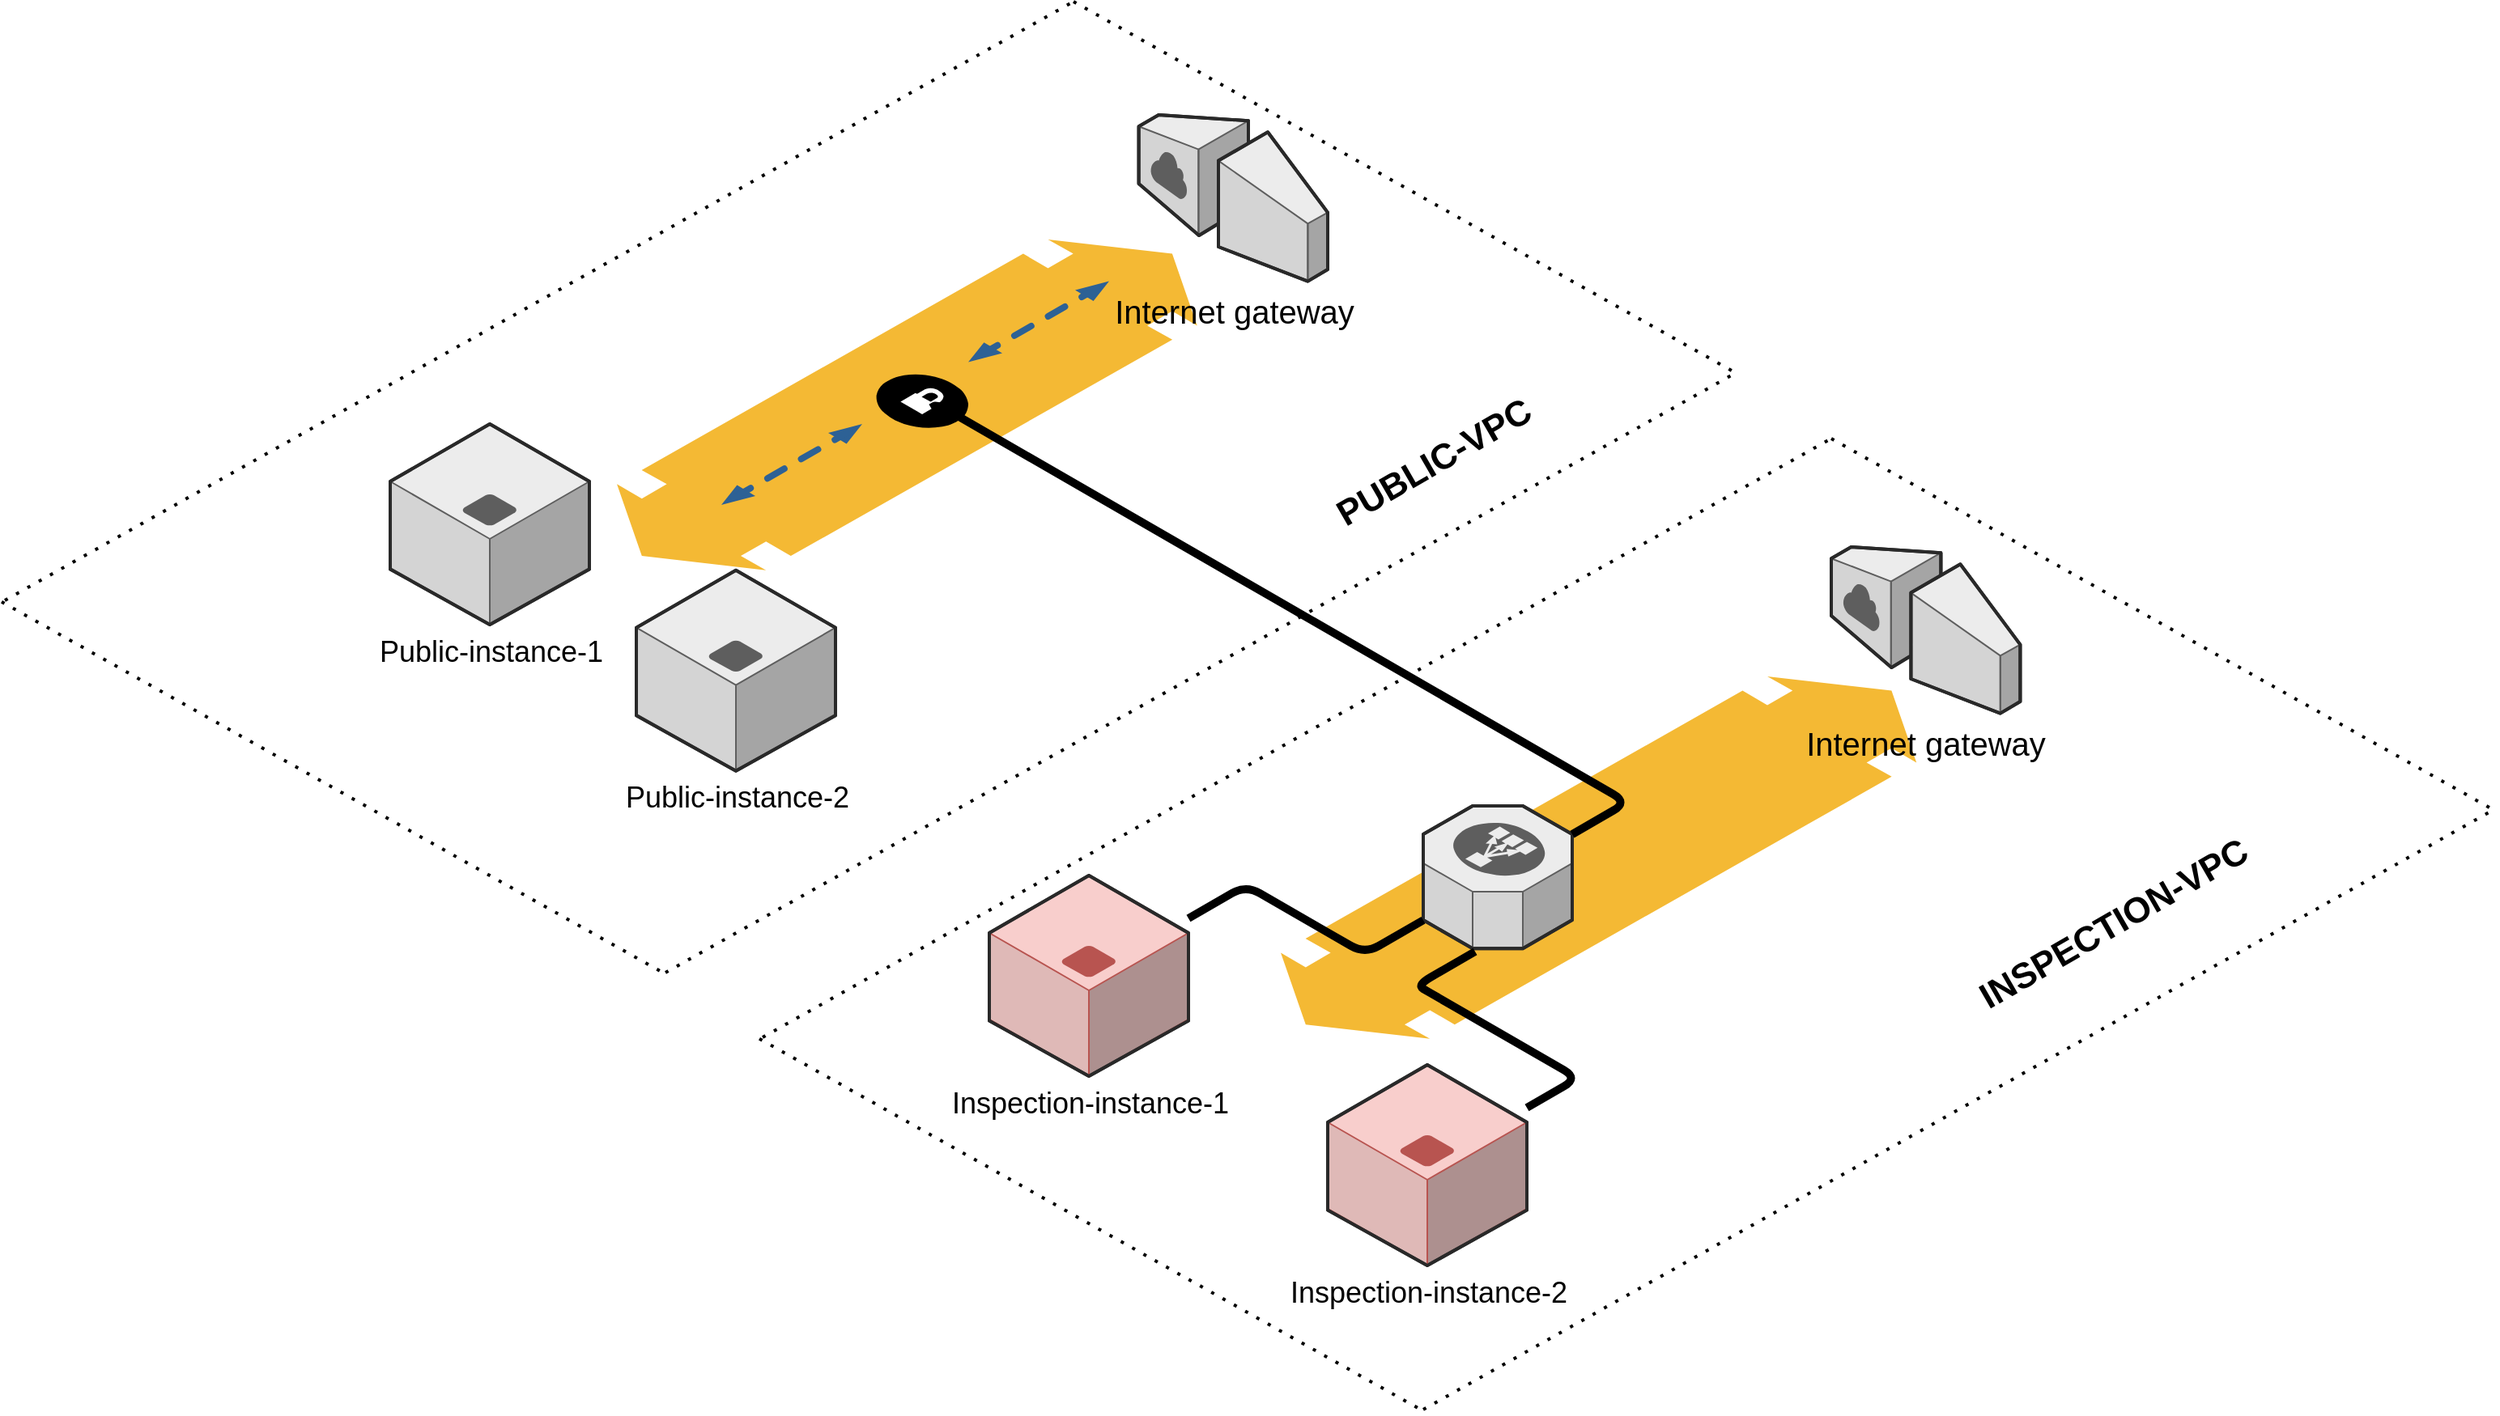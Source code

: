 <mxfile version="17.2.4" type="device" pages="2"><diagram name="Page-1" id="aaaa8250-4180-3840-79b5-4cada1eebb92"><mxGraphModel dx="1535" dy="-97" grid="1" gridSize="10" guides="1" tooltips="1" connect="1" arrows="1" fold="1" page="1" pageScale="1" pageWidth="850" pageHeight="1100" background="none" math="0" shadow="0"><root><mxCell id="0"/><mxCell id="1" parent="0"/><mxCell id="5VTDJmw6S_bQKaUSbFKP-20" value="" style="verticalLabelPosition=bottom;html=1;verticalAlign=top;strokeWidth=1;dashed=0;shape=mxgraph.aws3d.flatDoubleEdge;fillColor=#000000;aspect=fixed;rounded=1;shadow=0;comic=0;fontFamily=Verdana;fontSize=12;flipV=1;" parent="1" vertex="1"><mxGeometry x="890" y="1557" width="392.61" height="223.9" as="geometry"/></mxCell><mxCell id="5VTDJmw6S_bQKaUSbFKP-2" value="Public-instance-1" style="verticalLabelPosition=bottom;html=1;verticalAlign=top;strokeWidth=1;align=center;outlineConnect=0;dashed=0;outlineConnect=0;shape=mxgraph.aws3d.application_server;fillColor=#ECECEC;strokeColor=#5E5E5E;aspect=fixed;fontSize=18;" parent="1" vertex="1"><mxGeometry x="340" y="1401" width="123" height="124" as="geometry"/></mxCell><mxCell id="5VTDJmw6S_bQKaUSbFKP-4" value="Public-instance-2" style="verticalLabelPosition=bottom;html=1;verticalAlign=top;strokeWidth=1;align=center;outlineConnect=0;dashed=0;outlineConnect=0;shape=mxgraph.aws3d.application_server;fillColor=#ECECEC;strokeColor=#5E5E5E;aspect=fixed;fontSize=18;" parent="1" vertex="1"><mxGeometry x="492" y="1491.36" width="123" height="124" as="geometry"/></mxCell><mxCell id="5VTDJmw6S_bQKaUSbFKP-5" value="" style="verticalLabelPosition=bottom;html=1;verticalAlign=top;strokeWidth=1;align=center;outlineConnect=0;dashed=0;outlineConnect=0;shape=mxgraph.aws3d.elasticLoadBalancing;fillColor=#ECECEC;strokeColor=#5E5E5E;aspect=fixed;" parent="1" vertex="1"><mxGeometry x="978" y="1637" width="92" height="88.17" as="geometry"/></mxCell><mxCell id="5VTDJmw6S_bQKaUSbFKP-6" value="Inspection-instance-1" style="verticalLabelPosition=bottom;html=1;verticalAlign=top;strokeWidth=1;align=center;outlineConnect=0;dashed=0;outlineConnect=0;shape=mxgraph.aws3d.application_server;fillColor=#f8cecc;strokeColor=#b85450;aspect=fixed;fontSize=18;" parent="1" vertex="1"><mxGeometry x="710" y="1680" width="123" height="124" as="geometry"/></mxCell><mxCell id="5VTDJmw6S_bQKaUSbFKP-7" value="Inspection-instance-2" style="verticalLabelPosition=bottom;html=1;verticalAlign=top;strokeWidth=1;align=center;outlineConnect=0;dashed=0;outlineConnect=0;shape=mxgraph.aws3d.application_server;fillColor=#f8cecc;strokeColor=#b85450;aspect=fixed;fontSize=18;" parent="1" vertex="1"><mxGeometry x="919" y="1797" width="123" height="124" as="geometry"/></mxCell><mxCell id="5VTDJmw6S_bQKaUSbFKP-14" value="" style="verticalLabelPosition=bottom;html=1;verticalAlign=top;strokeWidth=1;dashed=0;shape=mxgraph.aws3d.flatDoubleEdge;fillColor=#000000;aspect=fixed;rounded=1;shadow=0;comic=0;fontFamily=Verdana;fontSize=12;flipV=1;" parent="1" vertex="1"><mxGeometry x="480" y="1287" width="358.35" height="204.36" as="geometry"/></mxCell><mxCell id="5VTDJmw6S_bQKaUSbFKP-13" value="Internet gateway" style="verticalLabelPosition=bottom;html=1;verticalAlign=top;strokeWidth=1;dashed=0;shape=mxgraph.aws3d.internetGateway;fillColor=#ECECEC;strokeColor=#5E5E5E;aspect=fixed;rounded=1;shadow=0;comic=0;fontSize=20;flipH=1;flipV=0;" parent="1" vertex="1"><mxGeometry x="802.3" y="1210" width="116.7" height="102.8" as="geometry"/></mxCell><mxCell id="5VTDJmw6S_bQKaUSbFKP-16" value="" style="verticalLabelPosition=bottom;html=1;verticalAlign=top;strokeWidth=1;dashed=0;shape=mxgraph.aws3d.secureConnection;fillColor=#000000;strokeColor=#ffffff;aspect=fixed;rounded=1;shadow=0;comic=0;fontSize=12" parent="1" vertex="1"><mxGeometry x="640" y="1370" width="57.0" height="34" as="geometry"/></mxCell><mxCell id="5VTDJmw6S_bQKaUSbFKP-17" value="" style="edgeStyle=isometricEdgeStyle;endArrow=none;html=1;labelBackgroundColor=none;strokeColor=#000000;strokeWidth=5;fontFamily=Verdana;fontSize=12;exitX=0.596;exitY=0.618;exitDx=0;exitDy=0;exitPerimeter=0;" parent="1" source="5VTDJmw6S_bQKaUSbFKP-16" target="5VTDJmw6S_bQKaUSbFKP-5" edge="1"><mxGeometry width="50" height="100" relative="1" as="geometry"><mxPoint x="671" y="1548.28" as="sourcePoint"/><mxPoint x="1221" y="1568.28" as="targetPoint"/><Array as="points"><mxPoint x="900" y="1517"/></Array></mxGeometry></mxCell><mxCell id="5VTDJmw6S_bQKaUSbFKP-18" value="" style="edgeStyle=isometricEdgeStyle;endArrow=none;html=1;labelBackgroundColor=none;strokeColor=#000000;strokeWidth=5;fontFamily=Verdana;fontSize=12;" parent="1" source="5VTDJmw6S_bQKaUSbFKP-6" target="5VTDJmw6S_bQKaUSbFKP-5" edge="1"><mxGeometry width="50" height="100" relative="1" as="geometry"><mxPoint x="683.972" y="1401.012" as="sourcePoint"/><mxPoint x="1080" y="1664.527" as="targetPoint"/><Array as="points"><mxPoint x="910" y="1710"/></Array></mxGeometry></mxCell><mxCell id="5VTDJmw6S_bQKaUSbFKP-19" value="" style="edgeStyle=isometricEdgeStyle;endArrow=none;html=1;labelBackgroundColor=none;strokeColor=#000000;strokeWidth=5;fontFamily=Verdana;fontSize=12;" parent="1" source="5VTDJmw6S_bQKaUSbFKP-7" edge="1"><mxGeometry width="50" height="100" relative="1" as="geometry"><mxPoint x="848.35" y="1713.493" as="sourcePoint"/><mxPoint x="1010" y="1727" as="targetPoint"/><Array as="points"><mxPoint x="990" y="1757"/><mxPoint x="1010" y="1727"/></Array></mxGeometry></mxCell><mxCell id="5VTDJmw6S_bQKaUSbFKP-21" value="Internet gateway" style="verticalLabelPosition=bottom;html=1;verticalAlign=top;strokeWidth=1;dashed=0;shape=mxgraph.aws3d.internetGateway;fillColor=#ECECEC;strokeColor=#5E5E5E;aspect=fixed;rounded=1;shadow=0;comic=0;fontSize=20;flipH=1;flipV=0;" parent="1" vertex="1"><mxGeometry x="1230" y="1477" width="116.7" height="102.8" as="geometry"/></mxCell><mxCell id="1a8abee3a6cfdf20-29" value="" style="verticalLabelPosition=bottom;html=1;verticalAlign=top;strokeWidth=1;dashed=0;shape=mxgraph.aws3d.dashedEdgeDouble;fillColor=#000000;aspect=fixed;rounded=1;shadow=0;comic=0;fontFamily=Verdana;fontSize=12;flipV=1;" parent="1" vertex="1"><mxGeometry x="544.5" y="1401" width="87" height="50" as="geometry"/></mxCell><mxCell id="5VTDJmw6S_bQKaUSbFKP-22" value="" style="verticalLabelPosition=bottom;html=1;verticalAlign=top;strokeWidth=1;dashed=0;shape=mxgraph.aws3d.dashedEdgeDouble;fillColor=#000000;aspect=fixed;rounded=1;shadow=0;comic=0;fontFamily=Verdana;fontSize=12;flipV=1;" parent="1" vertex="1"><mxGeometry x="697" y="1312.8" width="87" height="50" as="geometry"/></mxCell><mxCell id="LtFwheBrAM6dhJLCPBus-8" value="" style="group" vertex="1" connectable="0" parent="1"><mxGeometry x="568" y="1410" width="1072" height="600.9" as="geometry"/></mxCell><mxCell id="LtFwheBrAM6dhJLCPBus-1" value="" style="endArrow=none;dashed=1;html=1;dashPattern=1 3;strokeWidth=2;rounded=0;" edge="1" parent="LtFwheBrAM6dhJLCPBus-8"><mxGeometry width="50" height="50" relative="1" as="geometry"><mxPoint x="2" y="370" as="sourcePoint"/><mxPoint x="662" as="targetPoint"/></mxGeometry></mxCell><mxCell id="LtFwheBrAM6dhJLCPBus-2" value="" style="endArrow=none;dashed=1;html=1;dashPattern=1 3;strokeWidth=2;rounded=0;" edge="1" parent="LtFwheBrAM6dhJLCPBus-8"><mxGeometry width="50" height="50" relative="1" as="geometry"><mxPoint x="410" y="600" as="sourcePoint"/><mxPoint x="1070" y="230" as="targetPoint"/></mxGeometry></mxCell><mxCell id="LtFwheBrAM6dhJLCPBus-3" value="" style="endArrow=none;dashed=1;html=1;dashPattern=1 3;strokeWidth=2;rounded=0;" edge="1" parent="LtFwheBrAM6dhJLCPBus-8"><mxGeometry width="50" height="50" relative="1" as="geometry"><mxPoint y="370.9" as="sourcePoint"/><mxPoint x="410" y="600.9" as="targetPoint"/></mxGeometry></mxCell><mxCell id="LtFwheBrAM6dhJLCPBus-4" value="" style="endArrow=none;dashed=1;html=1;dashPattern=1 3;strokeWidth=2;rounded=0;" edge="1" parent="LtFwheBrAM6dhJLCPBus-8"><mxGeometry width="50" height="50" relative="1" as="geometry"><mxPoint x="662" as="sourcePoint"/><mxPoint x="1072" y="230" as="targetPoint"/></mxGeometry></mxCell><mxCell id="LtFwheBrAM6dhJLCPBus-7" value="INSPECTION-VPC" style="text;html=1;strokeColor=none;fillColor=none;align=center;verticalAlign=middle;whiteSpace=wrap;rounded=0;fontStyle=1;fontSize=22;rotation=-30;" vertex="1" parent="LtFwheBrAM6dhJLCPBus-8"><mxGeometry x="732" y="285.45" width="210" height="30" as="geometry"/></mxCell><mxCell id="LtFwheBrAM6dhJLCPBus-9" value="" style="group" vertex="1" connectable="0" parent="1"><mxGeometry x="100" y="1140" width="1072" height="600.9" as="geometry"/></mxCell><mxCell id="LtFwheBrAM6dhJLCPBus-10" value="" style="endArrow=none;dashed=1;html=1;dashPattern=1 3;strokeWidth=2;rounded=0;" edge="1" parent="LtFwheBrAM6dhJLCPBus-9"><mxGeometry width="50" height="50" relative="1" as="geometry"><mxPoint x="2" y="370" as="sourcePoint"/><mxPoint x="662" as="targetPoint"/></mxGeometry></mxCell><mxCell id="LtFwheBrAM6dhJLCPBus-11" value="" style="endArrow=none;dashed=1;html=1;dashPattern=1 3;strokeWidth=2;rounded=0;" edge="1" parent="LtFwheBrAM6dhJLCPBus-9"><mxGeometry width="50" height="50" relative="1" as="geometry"><mxPoint x="410" y="600" as="sourcePoint"/><mxPoint x="1070" y="230" as="targetPoint"/></mxGeometry></mxCell><mxCell id="LtFwheBrAM6dhJLCPBus-12" value="" style="endArrow=none;dashed=1;html=1;dashPattern=1 3;strokeWidth=2;rounded=0;" edge="1" parent="LtFwheBrAM6dhJLCPBus-9"><mxGeometry width="50" height="50" relative="1" as="geometry"><mxPoint y="370.9" as="sourcePoint"/><mxPoint x="410" y="600.9" as="targetPoint"/></mxGeometry></mxCell><mxCell id="LtFwheBrAM6dhJLCPBus-13" value="" style="endArrow=none;dashed=1;html=1;dashPattern=1 3;strokeWidth=2;rounded=0;" edge="1" parent="LtFwheBrAM6dhJLCPBus-9"><mxGeometry width="50" height="50" relative="1" as="geometry"><mxPoint x="662" as="sourcePoint"/><mxPoint x="1072" y="230" as="targetPoint"/></mxGeometry></mxCell><mxCell id="LtFwheBrAM6dhJLCPBus-14" value="PUBLIC-VPC" style="text;html=1;strokeColor=none;fillColor=none;align=center;verticalAlign=middle;whiteSpace=wrap;rounded=0;fontStyle=1;fontSize=22;rotation=-30;" vertex="1" parent="LtFwheBrAM6dhJLCPBus-9"><mxGeometry x="780" y="270" width="210" height="30" as="geometry"/></mxCell></root></mxGraphModel></diagram><diagram id="YuQuBX5lLYem-Bbz3xKx" name="Page-2"><mxGraphModel dx="2362" dy="2172" grid="1" gridSize="10" guides="1" tooltips="1" connect="1" arrows="1" fold="1" page="1" pageScale="1" pageWidth="827" pageHeight="1169" math="0" shadow="0"><root><mxCell id="0"/><mxCell id="1" parent="0"/><mxCell id="wp2nHJgDOORMX9BPJ7rd-1" value="public_vpc&lt;br&gt;10.0.10.0/24" style="sketch=0;outlineConnect=0;gradientColor=none;html=1;whiteSpace=wrap;fontSize=12;fontStyle=0;shape=mxgraph.aws4.group;grIcon=mxgraph.aws4.group_vpc;strokeColor=#879196;fillColor=none;verticalAlign=top;align=left;spacingLeft=30;fontColor=#879196;dashed=0;" parent="1" vertex="1"><mxGeometry x="20" width="420" height="350" as="geometry"/></mxCell><mxCell id="wp2nHJgDOORMX9BPJ7rd-5" value="gwlbe_subnet_1&lt;br&gt;10.0.10.128/26" style="sketch=0;outlineConnect=0;gradientColor=none;html=1;whiteSpace=wrap;fontSize=12;fontStyle=0;shape=mxgraph.aws4.group;grIcon=mxgraph.aws4.group_subnet;strokeColor=#879196;fillColor=none;verticalAlign=top;align=left;spacingLeft=30;fontColor=#879196;dashed=0;" parent="1" vertex="1"><mxGeometry x="50" y="60" width="150" height="130" as="geometry"/></mxCell><mxCell id="wp2nHJgDOORMX9BPJ7rd-10" value="inspection_vpc&lt;br&gt;192.168.10.0/24" style="sketch=0;outlineConnect=0;gradientColor=none;html=1;whiteSpace=wrap;fontSize=12;fontStyle=0;shape=mxgraph.aws4.group;grIcon=mxgraph.aws4.group_vpc;strokeColor=#879196;fillColor=none;verticalAlign=top;align=left;spacingLeft=30;fontColor=#879196;dashed=0;" parent="1" vertex="1"><mxGeometry x="465" width="400" height="350" as="geometry"/></mxCell><mxCell id="WozcAWZrw4iBYglgeXDg-14" style="rounded=0;orthogonalLoop=1;jettySize=auto;html=1;dashed=1;dashPattern=1 1;endArrow=none;endFill=0;" parent="1" source="wp2nHJgDOORMX9BPJ7rd-2" target="wp2nHJgDOORMX9BPJ7rd-64" edge="1"><mxGeometry relative="1" as="geometry"/></mxCell><mxCell id="L7NmBgtf8y2vbURWP-F0-17" style="edgeStyle=orthogonalEdgeStyle;rounded=0;orthogonalLoop=1;jettySize=auto;html=1;entryX=0.5;entryY=1;entryDx=0;entryDy=0;entryPerimeter=0;endArrow=none;endFill=0;" parent="1" source="wp2nHJgDOORMX9BPJ7rd-2" target="L7NmBgtf8y2vbURWP-F0-16" edge="1"><mxGeometry relative="1" as="geometry"/></mxCell><mxCell id="wp2nHJgDOORMX9BPJ7rd-2" value="public_subnet_1&lt;br&gt;10.0.10.0/26" style="sketch=0;outlineConnect=0;gradientColor=none;html=1;whiteSpace=wrap;fontSize=12;fontStyle=0;shape=mxgraph.aws4.group;grIcon=mxgraph.aws4.group_subnet;strokeColor=#879196;fillColor=none;verticalAlign=top;align=left;spacingLeft=30;fontColor=#879196;dashed=0;" parent="1" vertex="1"><mxGeometry x="50" y="208" width="150" height="120" as="geometry"/></mxCell><mxCell id="WozcAWZrw4iBYglgeXDg-15" style="edgeStyle=none;rounded=0;orthogonalLoop=1;jettySize=auto;html=1;entryX=0.5;entryY=0;entryDx=0;entryDy=0;dashed=1;dashPattern=1 1;endArrow=none;endFill=0;" parent="1" source="wp2nHJgDOORMX9BPJ7rd-3" target="WozcAWZrw4iBYglgeXDg-7" edge="1"><mxGeometry relative="1" as="geometry"/></mxCell><mxCell id="L7NmBgtf8y2vbURWP-F0-18" style="edgeStyle=orthogonalEdgeStyle;rounded=0;orthogonalLoop=1;jettySize=auto;html=1;entryX=0.5;entryY=1;entryDx=0;entryDy=0;entryPerimeter=0;endArrow=none;endFill=0;" parent="1" source="wp2nHJgDOORMX9BPJ7rd-3" target="L7NmBgtf8y2vbURWP-F0-16" edge="1"><mxGeometry relative="1" as="geometry"/></mxCell><mxCell id="wp2nHJgDOORMX9BPJ7rd-3" value="public_subnet_2&lt;br&gt;10.0.10.64/26" style="sketch=0;outlineConnect=0;gradientColor=none;html=1;whiteSpace=wrap;fontSize=12;fontStyle=0;shape=mxgraph.aws4.group;grIcon=mxgraph.aws4.group_subnet;strokeColor=#879196;fillColor=none;verticalAlign=top;align=left;spacingLeft=30;fontColor=#879196;dashed=0;" parent="1" vertex="1"><mxGeometry x="260" y="208" width="150" height="120" as="geometry"/></mxCell><mxCell id="wp2nHJgDOORMX9BPJ7rd-6" value="gwlbe_subnet_2&lt;br&gt;10.0.10.192/26" style="sketch=0;outlineConnect=0;gradientColor=none;html=1;whiteSpace=wrap;fontSize=12;fontStyle=0;shape=mxgraph.aws4.group;grIcon=mxgraph.aws4.group_subnet;strokeColor=#879196;fillColor=none;verticalAlign=top;align=left;spacingLeft=30;fontColor=#879196;dashed=0;" parent="1" vertex="1"><mxGeometry x="260" y="60" width="150" height="130" as="geometry"/></mxCell><mxCell id="L7NmBgtf8y2vbURWP-F0-11" style="rounded=0;orthogonalLoop=1;jettySize=auto;html=1;entryX=1;entryY=0.5;entryDx=0;entryDy=0;endArrow=none;endFill=0;dashed=1;dashPattern=1 1;" parent="1" source="wp2nHJgDOORMX9BPJ7rd-7" target="L7NmBgtf8y2vbURWP-F0-5" edge="1"><mxGeometry relative="1" as="geometry"/></mxCell><mxCell id="L7NmBgtf8y2vbURWP-F0-13" style="edgeStyle=none;rounded=0;orthogonalLoop=1;jettySize=auto;html=1;endArrow=none;endFill=0;" parent="1" source="wp2nHJgDOORMX9BPJ7rd-7" target="L7NmBgtf8y2vbURWP-F0-12" edge="1"><mxGeometry relative="1" as="geometry"/></mxCell><mxCell id="wp2nHJgDOORMX9BPJ7rd-7" value="public_vpc_igw" style="outlineConnect=0;dashed=0;verticalLabelPosition=bottom;verticalAlign=top;align=center;html=1;shape=mxgraph.aws3.internet_gateway;fillColor=#F58536;gradientColor=none;" parent="1" vertex="1"><mxGeometry x="205" y="-30" width="50" height="52" as="geometry"/></mxCell><mxCell id="wp2nHJgDOORMX9BPJ7rd-8" value="public_instance_1" style="outlineConnect=0;dashed=0;verticalLabelPosition=bottom;verticalAlign=top;align=center;html=1;shape=mxgraph.aws3.instance;fillColor=#F58534;gradientColor=none;" parent="1" vertex="1"><mxGeometry x="105" y="258" width="40" height="40" as="geometry"/></mxCell><mxCell id="wp2nHJgDOORMX9BPJ7rd-9" value="public_instance_2" style="outlineConnect=0;dashed=0;verticalLabelPosition=bottom;verticalAlign=top;align=center;html=1;shape=mxgraph.aws3.instance;fillColor=#F58534;gradientColor=none;" parent="1" vertex="1"><mxGeometry x="315" y="258" width="40" height="40" as="geometry"/></mxCell><mxCell id="wp2nHJgDOORMX9BPJ7rd-23" style="edgeStyle=orthogonalEdgeStyle;rounded=0;orthogonalLoop=1;jettySize=auto;html=1;entryX=0;entryY=0.5;entryDx=0;entryDy=0;entryPerimeter=0;endArrow=none;endFill=0;" parent="1" source="wp2nHJgDOORMX9BPJ7rd-11" target="wp2nHJgDOORMX9BPJ7rd-19" edge="1"><mxGeometry relative="1" as="geometry"/></mxCell><mxCell id="wp2nHJgDOORMX9BPJ7rd-11" value="inspection_subnet_1&lt;br&gt;192.168.10.0/26" style="sketch=0;outlineConnect=0;gradientColor=none;html=1;whiteSpace=wrap;fontSize=12;fontStyle=0;shape=mxgraph.aws4.group;grIcon=mxgraph.aws4.group_subnet;strokeColor=#879196;fillColor=none;verticalAlign=top;align=left;spacingLeft=30;fontColor=#879196;dashed=0;" parent="1" vertex="1"><mxGeometry x="490" y="208" width="160" height="120" as="geometry"/></mxCell><mxCell id="wp2nHJgDOORMX9BPJ7rd-24" style="edgeStyle=orthogonalEdgeStyle;rounded=0;orthogonalLoop=1;jettySize=auto;html=1;entryX=1;entryY=0.5;entryDx=0;entryDy=0;entryPerimeter=0;endArrow=none;endFill=0;" parent="1" source="wp2nHJgDOORMX9BPJ7rd-12" target="wp2nHJgDOORMX9BPJ7rd-19" edge="1"><mxGeometry relative="1" as="geometry"/></mxCell><mxCell id="wp2nHJgDOORMX9BPJ7rd-12" value="inspection_subnet_2&lt;br&gt;192.168.10.64/26" style="sketch=0;outlineConnect=0;gradientColor=none;html=1;whiteSpace=wrap;fontSize=12;fontStyle=0;shape=mxgraph.aws4.group;grIcon=mxgraph.aws4.group_subnet;strokeColor=#879196;fillColor=none;verticalAlign=top;align=left;spacingLeft=30;fontColor=#879196;dashed=0;" parent="1" vertex="1"><mxGeometry x="680" y="208" width="170" height="120" as="geometry"/></mxCell><mxCell id="wp2nHJgDOORMX9BPJ7rd-21" value="" style="edgeStyle=orthogonalEdgeStyle;rounded=0;orthogonalLoop=1;jettySize=auto;html=1;endArrow=none;endFill=0;" parent="1" source="wp2nHJgDOORMX9BPJ7rd-15" target="wp2nHJgDOORMX9BPJ7rd-20" edge="1"><mxGeometry relative="1" as="geometry"/></mxCell><mxCell id="wp2nHJgDOORMX9BPJ7rd-15" value="inspection_vpc_igw" style="outlineConnect=0;dashed=0;verticalLabelPosition=bottom;verticalAlign=top;align=center;html=1;shape=mxgraph.aws3.internet_gateway;fillColor=#F58536;gradientColor=none;" parent="1" vertex="1"><mxGeometry x="640" y="-30" width="50" height="52" as="geometry"/></mxCell><mxCell id="wp2nHJgDOORMX9BPJ7rd-16" value="inspection_instance_1" style="outlineConnect=0;dashed=0;verticalLabelPosition=bottom;verticalAlign=top;align=center;html=1;shape=mxgraph.aws3.instance;fillColor=#F58534;gradientColor=none;" parent="1" vertex="1"><mxGeometry x="540" y="258" width="40" height="40" as="geometry"/></mxCell><mxCell id="wp2nHJgDOORMX9BPJ7rd-17" value="inspection_instance_2" style="outlineConnect=0;dashed=0;verticalLabelPosition=bottom;verticalAlign=top;align=center;html=1;shape=mxgraph.aws3.instance;fillColor=#F58534;gradientColor=none;" parent="1" vertex="1"><mxGeometry x="760" y="258" width="40" height="40" as="geometry"/></mxCell><mxCell id="wp2nHJgDOORMX9BPJ7rd-22" style="edgeStyle=orthogonalEdgeStyle;rounded=0;orthogonalLoop=1;jettySize=auto;html=1;entryX=0.5;entryY=1;entryDx=0;entryDy=0;entryPerimeter=0;endArrow=none;endFill=0;" parent="1" source="wp2nHJgDOORMX9BPJ7rd-19" target="wp2nHJgDOORMX9BPJ7rd-15" edge="1"><mxGeometry relative="1" as="geometry"/></mxCell><mxCell id="wp2nHJgDOORMX9BPJ7rd-19" value="" style="outlineConnect=0;dashed=0;verticalLabelPosition=bottom;verticalAlign=top;align=center;html=1;shape=mxgraph.aws3.router;fillColor=#F58534;gradientColor=none;" parent="1" vertex="1"><mxGeometry x="645.25" y="60" width="39.5" height="41" as="geometry"/></mxCell><mxCell id="wp2nHJgDOORMX9BPJ7rd-20" value="" style="outlineConnect=0;dashed=0;verticalLabelPosition=bottom;verticalAlign=top;align=center;html=1;shape=mxgraph.aws3.internet;fillColor=#D2D3D3;gradientColor=none;" parent="1" vertex="1"><mxGeometry x="637.5" y="-111.5" width="55" height="49.5" as="geometry"/></mxCell><mxCell id="wp2nHJgDOORMX9BPJ7rd-55" value="inspection_vpc_default_rt" style="shape=table;startSize=20;container=1;collapsible=0;childLayout=tableLayout;fillColor=#f5f5f5;fontColor=#333333;strokeColor=#666666;" parent="1" vertex="1"><mxGeometry x="550" y="390" width="230" height="60" as="geometry"/></mxCell><mxCell id="wp2nHJgDOORMX9BPJ7rd-56" value="" style="shape=tableRow;horizontal=0;startSize=0;swimlaneHead=0;swimlaneBody=0;top=0;left=0;bottom=0;right=0;collapsible=0;dropTarget=0;fillColor=none;points=[[0,0.5],[1,0.5]];portConstraint=eastwest;" parent="wp2nHJgDOORMX9BPJ7rd-55" vertex="1"><mxGeometry y="20" width="230" height="20" as="geometry"/></mxCell><mxCell id="wp2nHJgDOORMX9BPJ7rd-57" value="192.168.10.0/24" style="shape=partialRectangle;html=1;whiteSpace=wrap;connectable=0;overflow=hidden;fillColor=none;top=0;left=0;bottom=0;right=0;pointerEvents=1;" parent="wp2nHJgDOORMX9BPJ7rd-56" vertex="1"><mxGeometry width="115" height="20" as="geometry"><mxRectangle width="115" height="20" as="alternateBounds"/></mxGeometry></mxCell><mxCell id="wp2nHJgDOORMX9BPJ7rd-58" value="local" style="shape=partialRectangle;html=1;whiteSpace=wrap;connectable=0;overflow=hidden;fillColor=none;top=0;left=0;bottom=0;right=0;pointerEvents=1;" parent="wp2nHJgDOORMX9BPJ7rd-56" vertex="1"><mxGeometry x="115" width="115" height="20" as="geometry"><mxRectangle width="115" height="20" as="alternateBounds"/></mxGeometry></mxCell><mxCell id="wp2nHJgDOORMX9BPJ7rd-59" value="" style="shape=tableRow;horizontal=0;startSize=0;swimlaneHead=0;swimlaneBody=0;top=0;left=0;bottom=0;right=0;collapsible=0;dropTarget=0;fillColor=none;points=[[0,0.5],[1,0.5]];portConstraint=eastwest;" parent="wp2nHJgDOORMX9BPJ7rd-55" vertex="1"><mxGeometry y="40" width="230" height="20" as="geometry"/></mxCell><mxCell id="wp2nHJgDOORMX9BPJ7rd-60" value="0.0.0.0/0" style="shape=partialRectangle;html=1;whiteSpace=wrap;connectable=0;overflow=hidden;fillColor=none;top=0;left=0;bottom=0;right=0;pointerEvents=1;" parent="wp2nHJgDOORMX9BPJ7rd-59" vertex="1"><mxGeometry width="115" height="20" as="geometry"><mxRectangle width="115" height="20" as="alternateBounds"/></mxGeometry></mxCell><mxCell id="wp2nHJgDOORMX9BPJ7rd-61" value="inspection_vpc_igw" style="shape=partialRectangle;html=1;whiteSpace=wrap;connectable=0;overflow=hidden;fillColor=none;top=0;left=0;bottom=0;right=0;pointerEvents=1;" parent="wp2nHJgDOORMX9BPJ7rd-59" vertex="1"><mxGeometry x="115" width="115" height="20" as="geometry"><mxRectangle width="115" height="20" as="alternateBounds"/></mxGeometry></mxCell><mxCell id="wp2nHJgDOORMX9BPJ7rd-62" value="" style="endArrow=none;html=1;rounded=0;exitX=0.25;exitY=0;exitDx=0;exitDy=0;dashed=1;dashPattern=1 1;" parent="1" source="wp2nHJgDOORMX9BPJ7rd-55" target="wp2nHJgDOORMX9BPJ7rd-11" edge="1"><mxGeometry width="50" height="50" relative="1" as="geometry"><mxPoint x="490" y="270" as="sourcePoint"/><mxPoint x="540" y="220" as="targetPoint"/></mxGeometry></mxCell><mxCell id="wp2nHJgDOORMX9BPJ7rd-63" value="" style="endArrow=none;html=1;rounded=0;exitX=0.75;exitY=0;exitDx=0;exitDy=0;dashed=1;dashPattern=1 1;" parent="1" source="wp2nHJgDOORMX9BPJ7rd-55" target="wp2nHJgDOORMX9BPJ7rd-12" edge="1"><mxGeometry width="50" height="50" relative="1" as="geometry"><mxPoint x="490" y="270" as="sourcePoint"/><mxPoint x="540" y="220" as="targetPoint"/></mxGeometry></mxCell><mxCell id="wp2nHJgDOORMX9BPJ7rd-64" value="public_subnet_1_rt" style="shape=table;startSize=20;container=1;collapsible=0;childLayout=tableLayout;fillColor=#f5f5f5;fontColor=#333333;strokeColor=#666666;" parent="1" vertex="1"><mxGeometry x="-55" y="390" width="260" height="60" as="geometry"/></mxCell><mxCell id="wp2nHJgDOORMX9BPJ7rd-65" value="" style="shape=tableRow;horizontal=0;startSize=0;swimlaneHead=0;swimlaneBody=0;top=0;left=0;bottom=0;right=0;collapsible=0;dropTarget=0;fillColor=none;points=[[0,0.5],[1,0.5]];portConstraint=eastwest;" parent="wp2nHJgDOORMX9BPJ7rd-64" vertex="1"><mxGeometry y="20" width="260" height="20" as="geometry"/></mxCell><mxCell id="wp2nHJgDOORMX9BPJ7rd-66" value="10.0.10.0/24" style="shape=partialRectangle;html=1;whiteSpace=wrap;connectable=0;overflow=hidden;fillColor=none;top=0;left=0;bottom=0;right=0;pointerEvents=1;" parent="wp2nHJgDOORMX9BPJ7rd-65" vertex="1"><mxGeometry width="110" height="20" as="geometry"><mxRectangle width="110" height="20" as="alternateBounds"/></mxGeometry></mxCell><mxCell id="wp2nHJgDOORMX9BPJ7rd-67" value="local" style="shape=partialRectangle;html=1;whiteSpace=wrap;connectable=0;overflow=hidden;fillColor=none;top=0;left=0;bottom=0;right=0;pointerEvents=1;" parent="wp2nHJgDOORMX9BPJ7rd-65" vertex="1"><mxGeometry x="110" width="150" height="20" as="geometry"><mxRectangle width="150" height="20" as="alternateBounds"/></mxGeometry></mxCell><mxCell id="wp2nHJgDOORMX9BPJ7rd-68" value="" style="shape=tableRow;horizontal=0;startSize=0;swimlaneHead=0;swimlaneBody=0;top=0;left=0;bottom=0;right=0;collapsible=0;dropTarget=0;fillColor=none;points=[[0,0.5],[1,0.5]];portConstraint=eastwest;" parent="wp2nHJgDOORMX9BPJ7rd-64" vertex="1"><mxGeometry y="40" width="260" height="20" as="geometry"/></mxCell><mxCell id="wp2nHJgDOORMX9BPJ7rd-69" value="0.0.0.0/0" style="shape=partialRectangle;html=1;whiteSpace=wrap;connectable=0;overflow=hidden;fillColor=none;top=0;left=0;bottom=0;right=0;pointerEvents=1;" parent="wp2nHJgDOORMX9BPJ7rd-68" vertex="1"><mxGeometry width="110" height="20" as="geometry"><mxRectangle width="110" height="20" as="alternateBounds"/></mxGeometry></mxCell><mxCell id="wp2nHJgDOORMX9BPJ7rd-70" value="&lt;span&gt;public_gwlb_endpoint_1&lt;/span&gt;" style="shape=partialRectangle;html=1;whiteSpace=wrap;connectable=0;overflow=hidden;fillColor=none;top=0;left=0;bottom=0;right=0;pointerEvents=1;" parent="wp2nHJgDOORMX9BPJ7rd-68" vertex="1"><mxGeometry x="110" width="150" height="20" as="geometry"><mxRectangle width="150" height="20" as="alternateBounds"/></mxGeometry></mxCell><mxCell id="WozcAWZrw4iBYglgeXDg-4" style="edgeStyle=orthogonalEdgeStyle;rounded=0;orthogonalLoop=1;jettySize=auto;html=1;dashed=1;" parent="1" source="WozcAWZrw4iBYglgeXDg-1" target="WozcAWZrw4iBYglgeXDg-3" edge="1"><mxGeometry relative="1" as="geometry"><Array as="points"><mxPoint x="125" y="105"/><mxPoint x="665" y="105"/></Array></mxGeometry></mxCell><mxCell id="WozcAWZrw4iBYglgeXDg-1" value="public_gwlb_endpoint_1" style="outlineConnect=0;dashed=0;verticalLabelPosition=bottom;verticalAlign=top;align=center;html=1;shape=mxgraph.aws3.endpoints;fillColor=#F58534;gradientColor=none;" parent="1" vertex="1"><mxGeometry x="105" y="118" width="40" height="42" as="geometry"/></mxCell><mxCell id="WozcAWZrw4iBYglgeXDg-5" style="edgeStyle=orthogonalEdgeStyle;rounded=0;orthogonalLoop=1;jettySize=auto;html=1;dashed=1;" parent="1" source="WozcAWZrw4iBYglgeXDg-2" target="WozcAWZrw4iBYglgeXDg-3" edge="1"><mxGeometry relative="1" as="geometry"><Array as="points"><mxPoint x="335" y="105"/></Array></mxGeometry></mxCell><mxCell id="WozcAWZrw4iBYglgeXDg-2" value="public_gwlb_endpoint_2" style="outlineConnect=0;dashed=0;verticalLabelPosition=bottom;verticalAlign=top;align=center;html=1;shape=mxgraph.aws3.endpoints;fillColor=#F58534;gradientColor=none;" parent="1" vertex="1"><mxGeometry x="315" y="118" width="40" height="42" as="geometry"/></mxCell><mxCell id="L7NmBgtf8y2vbURWP-F0-14" style="edgeStyle=orthogonalEdgeStyle;rounded=0;orthogonalLoop=1;jettySize=auto;html=1;entryX=1;entryY=0.5;entryDx=0;entryDy=0;entryPerimeter=0;endArrow=none;endFill=0;dashed=1;" parent="1" source="WozcAWZrw4iBYglgeXDg-3" target="wp2nHJgDOORMX9BPJ7rd-16" edge="1"><mxGeometry relative="1" as="geometry"><Array as="points"><mxPoint x="600" y="145"/><mxPoint x="600" y="278"/></Array></mxGeometry></mxCell><mxCell id="L7NmBgtf8y2vbURWP-F0-15" style="edgeStyle=orthogonalEdgeStyle;rounded=0;orthogonalLoop=1;jettySize=auto;html=1;entryX=0;entryY=0.5;entryDx=0;entryDy=0;entryPerimeter=0;endArrow=none;endFill=0;dashed=1;" parent="1" source="WozcAWZrw4iBYglgeXDg-3" target="wp2nHJgDOORMX9BPJ7rd-17" edge="1"><mxGeometry relative="1" as="geometry"><Array as="points"><mxPoint x="740" y="145"/><mxPoint x="740" y="278"/></Array></mxGeometry></mxCell><mxCell id="WozcAWZrw4iBYglgeXDg-3" value="inspection_gateway_lb" style="sketch=0;outlineConnect=0;fontColor=#232F3E;gradientColor=none;fillColor=#4D27AA;strokeColor=none;dashed=0;verticalLabelPosition=bottom;verticalAlign=top;align=center;html=1;fontSize=12;fontStyle=0;aspect=fixed;pointerEvents=1;shape=mxgraph.aws4.gateway_load_balancer;" parent="1" vertex="1"><mxGeometry x="640" y="130" width="50" height="50" as="geometry"/></mxCell><mxCell id="WozcAWZrw4iBYglgeXDg-7" value="public_subnet_2_rt" style="shape=table;startSize=20;container=1;collapsible=0;childLayout=tableLayout;fillColor=#f5f5f5;fontColor=#333333;strokeColor=#666666;" parent="1" vertex="1"><mxGeometry x="250" y="390" width="260" height="60" as="geometry"/></mxCell><mxCell id="WozcAWZrw4iBYglgeXDg-8" value="" style="shape=tableRow;horizontal=0;startSize=0;swimlaneHead=0;swimlaneBody=0;top=0;left=0;bottom=0;right=0;collapsible=0;dropTarget=0;fillColor=none;points=[[0,0.5],[1,0.5]];portConstraint=eastwest;" parent="WozcAWZrw4iBYglgeXDg-7" vertex="1"><mxGeometry y="20" width="260" height="20" as="geometry"/></mxCell><mxCell id="WozcAWZrw4iBYglgeXDg-9" value="10.0.10.0/24" style="shape=partialRectangle;html=1;whiteSpace=wrap;connectable=0;overflow=hidden;fillColor=none;top=0;left=0;bottom=0;right=0;pointerEvents=1;" parent="WozcAWZrw4iBYglgeXDg-8" vertex="1"><mxGeometry width="110" height="20" as="geometry"><mxRectangle width="110" height="20" as="alternateBounds"/></mxGeometry></mxCell><mxCell id="WozcAWZrw4iBYglgeXDg-10" value="local" style="shape=partialRectangle;html=1;whiteSpace=wrap;connectable=0;overflow=hidden;fillColor=none;top=0;left=0;bottom=0;right=0;pointerEvents=1;" parent="WozcAWZrw4iBYglgeXDg-8" vertex="1"><mxGeometry x="110" width="150" height="20" as="geometry"><mxRectangle width="150" height="20" as="alternateBounds"/></mxGeometry></mxCell><mxCell id="WozcAWZrw4iBYglgeXDg-11" value="" style="shape=tableRow;horizontal=0;startSize=0;swimlaneHead=0;swimlaneBody=0;top=0;left=0;bottom=0;right=0;collapsible=0;dropTarget=0;fillColor=none;points=[[0,0.5],[1,0.5]];portConstraint=eastwest;" parent="WozcAWZrw4iBYglgeXDg-7" vertex="1"><mxGeometry y="40" width="260" height="20" as="geometry"/></mxCell><mxCell id="WozcAWZrw4iBYglgeXDg-12" value="0.0.0.0/0" style="shape=partialRectangle;html=1;whiteSpace=wrap;connectable=0;overflow=hidden;fillColor=none;top=0;left=0;bottom=0;right=0;pointerEvents=1;" parent="WozcAWZrw4iBYglgeXDg-11" vertex="1"><mxGeometry width="110" height="20" as="geometry"><mxRectangle width="110" height="20" as="alternateBounds"/></mxGeometry></mxCell><mxCell id="WozcAWZrw4iBYglgeXDg-13" value="&lt;span&gt;public_gwlb_endpoint_2&lt;/span&gt;" style="shape=partialRectangle;html=1;whiteSpace=wrap;connectable=0;overflow=hidden;fillColor=none;top=0;left=0;bottom=0;right=0;pointerEvents=1;" parent="WozcAWZrw4iBYglgeXDg-11" vertex="1"><mxGeometry x="110" width="150" height="20" as="geometry"><mxRectangle width="150" height="20" as="alternateBounds"/></mxGeometry></mxCell><mxCell id="WozcAWZrw4iBYglgeXDg-16" value="gwlbe_subnets_rt" style="shape=table;startSize=20;container=1;collapsible=0;childLayout=tableLayout;fillColor=#f5f5f5;fontColor=#333333;strokeColor=#666666;" parent="1" vertex="1"><mxGeometry x="-250" y="180" width="230" height="60" as="geometry"/></mxCell><mxCell id="WozcAWZrw4iBYglgeXDg-17" value="" style="shape=tableRow;horizontal=0;startSize=0;swimlaneHead=0;swimlaneBody=0;top=0;left=0;bottom=0;right=0;collapsible=0;dropTarget=0;fillColor=none;points=[[0,0.5],[1,0.5]];portConstraint=eastwest;" parent="WozcAWZrw4iBYglgeXDg-16" vertex="1"><mxGeometry y="20" width="230" height="20" as="geometry"/></mxCell><mxCell id="WozcAWZrw4iBYglgeXDg-18" value="10.0.10.0/24" style="shape=partialRectangle;html=1;whiteSpace=wrap;connectable=0;overflow=hidden;fillColor=none;top=0;left=0;bottom=0;right=0;pointerEvents=1;" parent="WozcAWZrw4iBYglgeXDg-17" vertex="1"><mxGeometry width="97" height="20" as="geometry"><mxRectangle width="97" height="20" as="alternateBounds"/></mxGeometry></mxCell><mxCell id="WozcAWZrw4iBYglgeXDg-19" value="local" style="shape=partialRectangle;html=1;whiteSpace=wrap;connectable=0;overflow=hidden;fillColor=none;top=0;left=0;bottom=0;right=0;pointerEvents=1;" parent="WozcAWZrw4iBYglgeXDg-17" vertex="1"><mxGeometry x="97" width="133" height="20" as="geometry"><mxRectangle width="133" height="20" as="alternateBounds"/></mxGeometry></mxCell><mxCell id="WozcAWZrw4iBYglgeXDg-20" value="" style="shape=tableRow;horizontal=0;startSize=0;swimlaneHead=0;swimlaneBody=0;top=0;left=0;bottom=0;right=0;collapsible=0;dropTarget=0;fillColor=none;points=[[0,0.5],[1,0.5]];portConstraint=eastwest;" parent="WozcAWZrw4iBYglgeXDg-16" vertex="1"><mxGeometry y="40" width="230" height="20" as="geometry"/></mxCell><mxCell id="WozcAWZrw4iBYglgeXDg-21" value="0.0.0.0/0" style="shape=partialRectangle;html=1;whiteSpace=wrap;connectable=0;overflow=hidden;fillColor=none;top=0;left=0;bottom=0;right=0;pointerEvents=1;" parent="WozcAWZrw4iBYglgeXDg-20" vertex="1"><mxGeometry width="97" height="20" as="geometry"><mxRectangle width="97" height="20" as="alternateBounds"/></mxGeometry></mxCell><mxCell id="WozcAWZrw4iBYglgeXDg-22" value="public_vpc_igw" style="shape=partialRectangle;html=1;whiteSpace=wrap;connectable=0;overflow=hidden;fillColor=none;top=0;left=0;bottom=0;right=0;pointerEvents=1;" parent="WozcAWZrw4iBYglgeXDg-20" vertex="1"><mxGeometry x="97" width="133" height="20" as="geometry"><mxRectangle width="133" height="20" as="alternateBounds"/></mxGeometry></mxCell><mxCell id="WozcAWZrw4iBYglgeXDg-24" value="" style="endArrow=none;html=1;rounded=0;dashed=1;dashPattern=1 1;exitX=1;exitY=0.5;exitDx=0;exitDy=0;" parent="1" source="WozcAWZrw4iBYglgeXDg-17" target="wp2nHJgDOORMX9BPJ7rd-5" edge="1"><mxGeometry width="50" height="50" relative="1" as="geometry"><mxPoint x="200" y="260" as="sourcePoint"/><mxPoint x="250" y="210" as="targetPoint"/></mxGeometry></mxCell><mxCell id="WozcAWZrw4iBYglgeXDg-26" value="" style="endArrow=none;html=1;rounded=0;dashed=1;dashPattern=1 1;exitX=1;exitY=0.5;exitDx=0;exitDy=0;" parent="1" source="WozcAWZrw4iBYglgeXDg-17" target="wp2nHJgDOORMX9BPJ7rd-6" edge="1"><mxGeometry width="50" height="50" relative="1" as="geometry"><mxPoint x="10" y="160" as="sourcePoint"/><mxPoint x="-90" y="300" as="targetPoint"/></mxGeometry></mxCell><mxCell id="L7NmBgtf8y2vbURWP-F0-1" value="igw_ingress_rt" style="shape=table;startSize=20;container=1;collapsible=0;childLayout=tableLayout;fillColor=#f5f5f5;fontColor=#333333;strokeColor=#666666;" parent="1" vertex="1"><mxGeometry x="-110" y="-102" width="250" height="80" as="geometry"/></mxCell><mxCell id="L7NmBgtf8y2vbURWP-F0-2" value="" style="shape=tableRow;horizontal=0;startSize=0;swimlaneHead=0;swimlaneBody=0;top=0;left=0;bottom=0;right=0;collapsible=0;dropTarget=0;fillColor=none;points=[[0,0.5],[1,0.5]];portConstraint=eastwest;" parent="L7NmBgtf8y2vbURWP-F0-1" vertex="1"><mxGeometry y="20" width="250" height="20" as="geometry"/></mxCell><mxCell id="L7NmBgtf8y2vbURWP-F0-3" value="10.0.10.0/24" style="shape=partialRectangle;html=1;whiteSpace=wrap;connectable=0;overflow=hidden;fillColor=none;top=0;left=0;bottom=0;right=0;pointerEvents=1;" parent="L7NmBgtf8y2vbURWP-F0-2" vertex="1"><mxGeometry width="105" height="20" as="geometry"><mxRectangle width="105" height="20" as="alternateBounds"/></mxGeometry></mxCell><mxCell id="L7NmBgtf8y2vbURWP-F0-4" value="local" style="shape=partialRectangle;html=1;whiteSpace=wrap;connectable=0;overflow=hidden;fillColor=none;top=0;left=0;bottom=0;right=0;pointerEvents=1;" parent="L7NmBgtf8y2vbURWP-F0-2" vertex="1"><mxGeometry x="105" width="145" height="20" as="geometry"><mxRectangle width="145" height="20" as="alternateBounds"/></mxGeometry></mxCell><mxCell id="L7NmBgtf8y2vbURWP-F0-5" value="" style="shape=tableRow;horizontal=0;startSize=0;swimlaneHead=0;swimlaneBody=0;top=0;left=0;bottom=0;right=0;collapsible=0;dropTarget=0;fillColor=none;points=[[0,0.5],[1,0.5]];portConstraint=eastwest;" parent="L7NmBgtf8y2vbURWP-F0-1" vertex="1"><mxGeometry y="40" width="250" height="20" as="geometry"/></mxCell><mxCell id="L7NmBgtf8y2vbURWP-F0-6" value="10.0.10.0/26" style="shape=partialRectangle;html=1;whiteSpace=wrap;connectable=0;overflow=hidden;fillColor=none;top=0;left=0;bottom=0;right=0;pointerEvents=1;" parent="L7NmBgtf8y2vbURWP-F0-5" vertex="1"><mxGeometry width="105" height="20" as="geometry"><mxRectangle width="105" height="20" as="alternateBounds"/></mxGeometry></mxCell><mxCell id="L7NmBgtf8y2vbURWP-F0-7" value="public_gwlb_endpoint_1" style="shape=partialRectangle;html=1;whiteSpace=wrap;connectable=0;overflow=hidden;fillColor=none;top=0;left=0;bottom=0;right=0;pointerEvents=1;" parent="L7NmBgtf8y2vbURWP-F0-5" vertex="1"><mxGeometry x="105" width="145" height="20" as="geometry"><mxRectangle width="145" height="20" as="alternateBounds"/></mxGeometry></mxCell><mxCell id="L7NmBgtf8y2vbURWP-F0-8" style="shape=tableRow;horizontal=0;startSize=0;swimlaneHead=0;swimlaneBody=0;top=0;left=0;bottom=0;right=0;collapsible=0;dropTarget=0;fillColor=none;points=[[0,0.5],[1,0.5]];portConstraint=eastwest;" parent="L7NmBgtf8y2vbURWP-F0-1" vertex="1"><mxGeometry y="60" width="250" height="20" as="geometry"/></mxCell><mxCell id="L7NmBgtf8y2vbURWP-F0-9" value="10.0.10.64/26" style="shape=partialRectangle;html=1;whiteSpace=wrap;connectable=0;overflow=hidden;fillColor=none;top=0;left=0;bottom=0;right=0;pointerEvents=1;" parent="L7NmBgtf8y2vbURWP-F0-8" vertex="1"><mxGeometry width="105" height="20" as="geometry"><mxRectangle width="105" height="20" as="alternateBounds"/></mxGeometry></mxCell><mxCell id="L7NmBgtf8y2vbURWP-F0-10" value="public_gwlb_endpoint_2" style="shape=partialRectangle;html=1;whiteSpace=wrap;connectable=0;overflow=hidden;fillColor=none;top=0;left=0;bottom=0;right=0;pointerEvents=1;" parent="L7NmBgtf8y2vbURWP-F0-8" vertex="1"><mxGeometry x="105" width="145" height="20" as="geometry"><mxRectangle width="145" height="20" as="alternateBounds"/></mxGeometry></mxCell><mxCell id="L7NmBgtf8y2vbURWP-F0-12" value="" style="outlineConnect=0;dashed=0;verticalLabelPosition=bottom;verticalAlign=top;align=center;html=1;shape=mxgraph.aws3.internet;fillColor=#D2D3D3;gradientColor=none;" parent="1" vertex="1"><mxGeometry x="202.5" y="-111.5" width="55" height="49.5" as="geometry"/></mxCell><mxCell id="L7NmBgtf8y2vbURWP-F0-21" style="edgeStyle=orthogonalEdgeStyle;rounded=0;orthogonalLoop=1;jettySize=auto;html=1;entryX=0.5;entryY=1;entryDx=0;entryDy=0;entryPerimeter=0;endArrow=none;endFill=0;" parent="1" source="L7NmBgtf8y2vbURWP-F0-16" target="wp2nHJgDOORMX9BPJ7rd-7" edge="1"><mxGeometry relative="1" as="geometry"/></mxCell><mxCell id="L7NmBgtf8y2vbURWP-F0-16" value="" style="outlineConnect=0;dashed=0;verticalLabelPosition=bottom;verticalAlign=top;align=center;html=1;shape=mxgraph.aws3.router;fillColor=#F58534;gradientColor=none;" parent="1" vertex="1"><mxGeometry x="210.25" y="167" width="39.5" height="41" as="geometry"/></mxCell><mxCell id="L7NmBgtf8y2vbURWP-F0-19" value="" style="endArrow=none;html=1;rounded=0;entryX=0.5;entryY=0;entryDx=0;entryDy=0;entryPerimeter=0;edgeStyle=orthogonalEdgeStyle;" parent="1" source="wp2nHJgDOORMX9BPJ7rd-5" target="L7NmBgtf8y2vbURWP-F0-16" edge="1"><mxGeometry width="50" height="50" relative="1" as="geometry"><mxPoint x="280" y="220" as="sourcePoint"/><mxPoint x="330" y="170" as="targetPoint"/></mxGeometry></mxCell><mxCell id="L7NmBgtf8y2vbURWP-F0-20" value="" style="endArrow=none;html=1;rounded=0;exitX=0.5;exitY=0;exitDx=0;exitDy=0;exitPerimeter=0;edgeStyle=orthogonalEdgeStyle;" parent="1" source="L7NmBgtf8y2vbURWP-F0-16" target="wp2nHJgDOORMX9BPJ7rd-6" edge="1"><mxGeometry width="50" height="50" relative="1" as="geometry"><mxPoint x="210" y="220" as="sourcePoint"/><mxPoint x="260" y="170" as="targetPoint"/></mxGeometry></mxCell></root></mxGraphModel></diagram></mxfile>